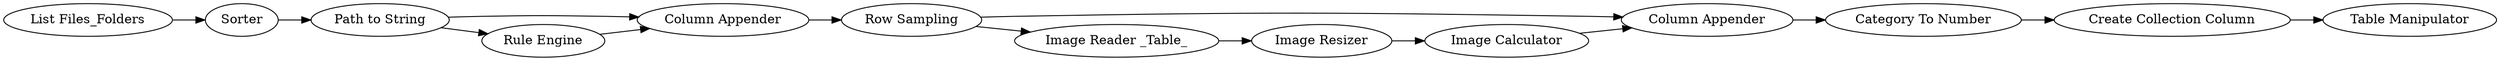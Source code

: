 digraph {
	8 -> 27
	27 -> 10
	5 -> 25
	4 -> 25
	6 -> 20
	5 -> 4
	3 -> 5
	2 -> 6
	24 -> 2
	24 -> 8
	20 -> 8
	25 -> 24
	1 -> 3
	10 -> 26
	5 [label="Path to String"]
	24 [label="Row Sampling"]
	27 [label="Category To Number"]
	20 [label="Image Calculator"]
	1 [label="List Files_Folders"]
	4 [label="Rule Engine"]
	26 [label="Table Manipulator"]
	6 [label="Image Resizer"]
	8 [label="Column Appender"]
	25 [label="Column Appender"]
	3 [label=Sorter]
	2 [label="Image Reader _Table_"]
	10 [label="Create Collection Column"]
	rankdir=LR
}
